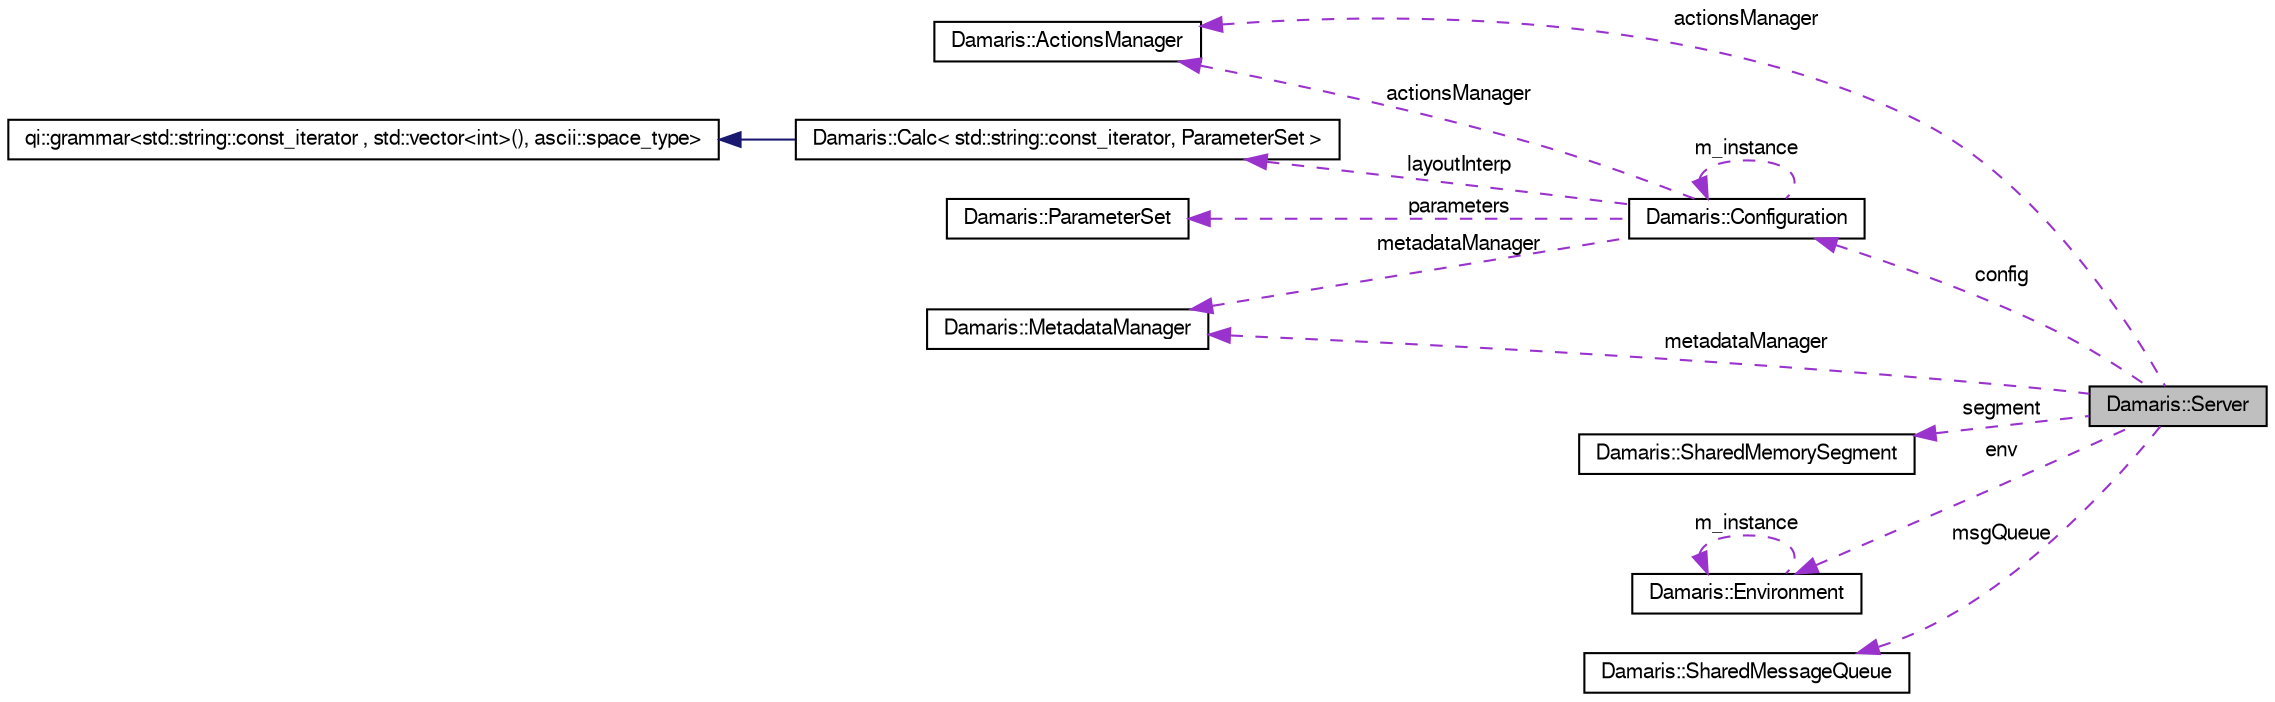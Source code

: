 digraph G
{
  edge [fontname="FreeSans",fontsize="10",labelfontname="FreeSans",labelfontsize="10"];
  node [fontname="FreeSans",fontsize="10",shape=record];
  rankdir=LR;
  Node1 [label="Damaris::Server",height=0.2,width=0.4,color="black", fillcolor="grey75", style="filled" fontcolor="black"];
  Node2 -> Node1 [dir=back,color="darkorchid3",fontsize="10",style="dashed",label="actionsManager",fontname="FreeSans"];
  Node2 [label="Damaris::ActionsManager",height=0.2,width=0.4,color="black", fillcolor="white", style="filled",URL="$class_damaris_1_1_actions_manager.html"];
  Node3 -> Node1 [dir=back,color="darkorchid3",fontsize="10",style="dashed",label="config",fontname="FreeSans"];
  Node3 [label="Damaris::Configuration",height=0.2,width=0.4,color="black", fillcolor="white", style="filled",URL="$class_damaris_1_1_configuration.html"];
  Node2 -> Node3 [dir=back,color="darkorchid3",fontsize="10",style="dashed",label="actionsManager",fontname="FreeSans"];
  Node3 -> Node3 [dir=back,color="darkorchid3",fontsize="10",style="dashed",label="m_instance",fontname="FreeSans"];
  Node4 -> Node3 [dir=back,color="darkorchid3",fontsize="10",style="dashed",label="metadataManager",fontname="FreeSans"];
  Node4 [label="Damaris::MetadataManager",height=0.2,width=0.4,color="black", fillcolor="white", style="filled",URL="$class_damaris_1_1_metadata_manager.html"];
  Node5 -> Node3 [dir=back,color="darkorchid3",fontsize="10",style="dashed",label="layoutInterp",fontname="FreeSans"];
  Node5 [label="Damaris::Calc\< std::string::const_iterator, ParameterSet \>",height=0.2,width=0.4,color="black", fillcolor="white", style="filled",URL="$struct_damaris_1_1_calc.html"];
  Node6 -> Node5 [dir=back,color="midnightblue",fontsize="10",style="solid",fontname="FreeSans"];
  Node6 [label="qi::grammar\<std::string::const_iterator , std::vector\<int\>(), ascii::space_type\>",height=0.2,width=0.4,color="black", fillcolor="white", style="filled",URL="$classboost_1_1spirit_1_1qi_1_1grammar.html"];
  Node7 -> Node3 [dir=back,color="darkorchid3",fontsize="10",style="dashed",label="parameters",fontname="FreeSans"];
  Node7 [label="Damaris::ParameterSet",height=0.2,width=0.4,color="black", fillcolor="white", style="filled",URL="$class_damaris_1_1_parameter_set.html"];
  Node8 -> Node1 [dir=back,color="darkorchid3",fontsize="10",style="dashed",label="segment",fontname="FreeSans"];
  Node8 [label="Damaris::SharedMemorySegment",height=0.2,width=0.4,color="black", fillcolor="white", style="filled",URL="$class_damaris_1_1_shared_memory_segment.html"];
  Node9 -> Node1 [dir=back,color="darkorchid3",fontsize="10",style="dashed",label="env",fontname="FreeSans"];
  Node9 [label="Damaris::Environment",height=0.2,width=0.4,color="black", fillcolor="white", style="filled",URL="$class_damaris_1_1_environment.html"];
  Node9 -> Node9 [dir=back,color="darkorchid3",fontsize="10",style="dashed",label="m_instance",fontname="FreeSans"];
  Node4 -> Node1 [dir=back,color="darkorchid3",fontsize="10",style="dashed",label="metadataManager",fontname="FreeSans"];
  Node10 -> Node1 [dir=back,color="darkorchid3",fontsize="10",style="dashed",label="msgQueue",fontname="FreeSans"];
  Node10 [label="Damaris::SharedMessageQueue",height=0.2,width=0.4,color="black", fillcolor="white", style="filled",URL="$class_damaris_1_1_shared_message_queue.html"];
}
